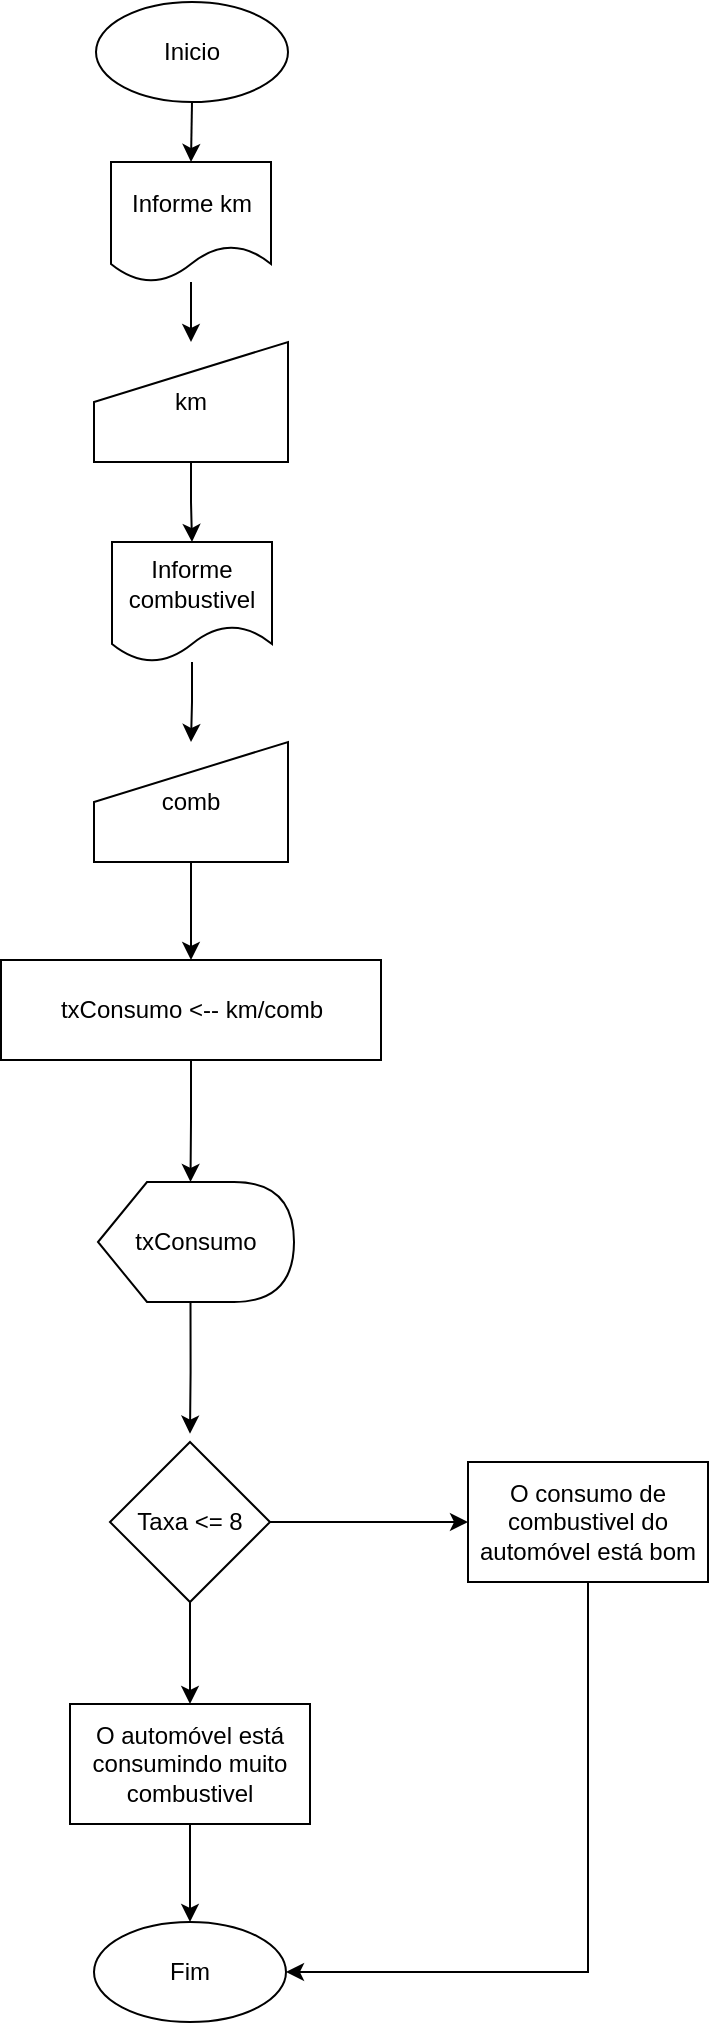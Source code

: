 <mxfile version="24.0.7" type="device">
  <diagram name="Página-1" id="sQQHQKbdMe0pKAzqPIBY">
    <mxGraphModel dx="1061" dy="550" grid="1" gridSize="10" guides="1" tooltips="1" connect="1" arrows="1" fold="1" page="1" pageScale="1" pageWidth="827" pageHeight="1169" math="0" shadow="0">
      <root>
        <mxCell id="0" />
        <mxCell id="1" parent="0" />
        <mxCell id="y2IHZQw9fiN1aoQCvNJs-1" style="edgeStyle=orthogonalEdgeStyle;rounded=0;orthogonalLoop=1;jettySize=auto;html=1;exitX=0.5;exitY=1;exitDx=0;exitDy=0;entryX=0.5;entryY=0;entryDx=0;entryDy=0;" edge="1" parent="1" source="y2IHZQw9fiN1aoQCvNJs-2" target="y2IHZQw9fiN1aoQCvNJs-7">
          <mxGeometry relative="1" as="geometry" />
        </mxCell>
        <mxCell id="y2IHZQw9fiN1aoQCvNJs-2" value="Inicio" style="ellipse;whiteSpace=wrap;html=1;" vertex="1" parent="1">
          <mxGeometry x="354" y="29" width="96" height="50" as="geometry" />
        </mxCell>
        <mxCell id="y2IHZQw9fiN1aoQCvNJs-19" style="edgeStyle=orthogonalEdgeStyle;rounded=0;orthogonalLoop=1;jettySize=auto;html=1;exitX=0.5;exitY=1;exitDx=0;exitDy=0;entryX=0.5;entryY=0;entryDx=0;entryDy=0;" edge="1" parent="1" source="y2IHZQw9fiN1aoQCvNJs-4" target="y2IHZQw9fiN1aoQCvNJs-12">
          <mxGeometry relative="1" as="geometry" />
        </mxCell>
        <mxCell id="y2IHZQw9fiN1aoQCvNJs-4" value="km&lt;div&gt;&lt;/div&gt;" style="shape=manualInput;whiteSpace=wrap;html=1;" vertex="1" parent="1">
          <mxGeometry x="353" y="199" width="97" height="60" as="geometry" />
        </mxCell>
        <mxCell id="y2IHZQw9fiN1aoQCvNJs-5" value="txConsumo &amp;lt;-- km/comb" style="rounded=0;whiteSpace=wrap;html=1;" vertex="1" parent="1">
          <mxGeometry x="306.5" y="508" width="190" height="50" as="geometry" />
        </mxCell>
        <mxCell id="y2IHZQw9fiN1aoQCvNJs-18" style="edgeStyle=orthogonalEdgeStyle;rounded=0;orthogonalLoop=1;jettySize=auto;html=1;entryX=0.5;entryY=0;entryDx=0;entryDy=0;" edge="1" parent="1" source="y2IHZQw9fiN1aoQCvNJs-7" target="y2IHZQw9fiN1aoQCvNJs-4">
          <mxGeometry relative="1" as="geometry" />
        </mxCell>
        <mxCell id="y2IHZQw9fiN1aoQCvNJs-7" value="Informe km" style="shape=document;whiteSpace=wrap;html=1;boundedLbl=1;" vertex="1" parent="1">
          <mxGeometry x="361.5" y="109" width="80" height="60" as="geometry" />
        </mxCell>
        <mxCell id="y2IHZQw9fiN1aoQCvNJs-9" value="txConsumo" style="shape=display;whiteSpace=wrap;html=1;" vertex="1" parent="1">
          <mxGeometry x="355" y="619" width="98" height="60" as="geometry" />
        </mxCell>
        <mxCell id="y2IHZQw9fiN1aoQCvNJs-10" style="edgeStyle=orthogonalEdgeStyle;rounded=0;orthogonalLoop=1;jettySize=auto;html=1;exitX=0.5;exitY=1;exitDx=0;exitDy=0;entryX=0;entryY=0;entryDx=46.25;entryDy=0;entryPerimeter=0;" edge="1" parent="1" source="y2IHZQw9fiN1aoQCvNJs-5" target="y2IHZQw9fiN1aoQCvNJs-9">
          <mxGeometry relative="1" as="geometry" />
        </mxCell>
        <mxCell id="y2IHZQw9fiN1aoQCvNJs-11" value="Fim" style="ellipse;whiteSpace=wrap;html=1;" vertex="1" parent="1">
          <mxGeometry x="353" y="989" width="96" height="50" as="geometry" />
        </mxCell>
        <mxCell id="y2IHZQw9fiN1aoQCvNJs-20" style="edgeStyle=orthogonalEdgeStyle;rounded=0;orthogonalLoop=1;jettySize=auto;html=1;entryX=0.5;entryY=0;entryDx=0;entryDy=0;" edge="1" parent="1" source="y2IHZQw9fiN1aoQCvNJs-12" target="y2IHZQw9fiN1aoQCvNJs-14">
          <mxGeometry relative="1" as="geometry" />
        </mxCell>
        <mxCell id="y2IHZQw9fiN1aoQCvNJs-12" value="Informe combustivel" style="shape=document;whiteSpace=wrap;html=1;boundedLbl=1;" vertex="1" parent="1">
          <mxGeometry x="362" y="299" width="80" height="60" as="geometry" />
        </mxCell>
        <mxCell id="y2IHZQw9fiN1aoQCvNJs-21" style="edgeStyle=orthogonalEdgeStyle;rounded=0;orthogonalLoop=1;jettySize=auto;html=1;exitX=0.5;exitY=1;exitDx=0;exitDy=0;entryX=0.5;entryY=0;entryDx=0;entryDy=0;" edge="1" parent="1" source="y2IHZQw9fiN1aoQCvNJs-14" target="y2IHZQw9fiN1aoQCvNJs-5">
          <mxGeometry relative="1" as="geometry" />
        </mxCell>
        <mxCell id="y2IHZQw9fiN1aoQCvNJs-14" value="comb&lt;div&gt;&lt;/div&gt;" style="shape=manualInput;whiteSpace=wrap;html=1;" vertex="1" parent="1">
          <mxGeometry x="353" y="399" width="97" height="60" as="geometry" />
        </mxCell>
        <mxCell id="y2IHZQw9fiN1aoQCvNJs-26" style="edgeStyle=orthogonalEdgeStyle;rounded=0;orthogonalLoop=1;jettySize=auto;html=1;exitX=1;exitY=0.5;exitDx=0;exitDy=0;entryX=0;entryY=0.5;entryDx=0;entryDy=0;" edge="1" parent="1" source="y2IHZQw9fiN1aoQCvNJs-22" target="y2IHZQw9fiN1aoQCvNJs-25">
          <mxGeometry relative="1" as="geometry" />
        </mxCell>
        <mxCell id="y2IHZQw9fiN1aoQCvNJs-29" style="edgeStyle=orthogonalEdgeStyle;rounded=0;orthogonalLoop=1;jettySize=auto;html=1;exitX=0.5;exitY=1;exitDx=0;exitDy=0;entryX=0.5;entryY=0;entryDx=0;entryDy=0;" edge="1" parent="1" source="y2IHZQw9fiN1aoQCvNJs-22" target="y2IHZQw9fiN1aoQCvNJs-24">
          <mxGeometry relative="1" as="geometry" />
        </mxCell>
        <mxCell id="y2IHZQw9fiN1aoQCvNJs-22" value="Taxa &amp;lt;= 8" style="rhombus;whiteSpace=wrap;html=1;" vertex="1" parent="1">
          <mxGeometry x="361" y="749" width="80" height="80" as="geometry" />
        </mxCell>
        <mxCell id="y2IHZQw9fiN1aoQCvNJs-23" style="edgeStyle=orthogonalEdgeStyle;rounded=0;orthogonalLoop=1;jettySize=auto;html=1;exitX=0;exitY=0;exitDx=46.25;exitDy=60;exitPerimeter=0;entryX=0.5;entryY=-0.052;entryDx=0;entryDy=0;entryPerimeter=0;" edge="1" parent="1" source="y2IHZQw9fiN1aoQCvNJs-9" target="y2IHZQw9fiN1aoQCvNJs-22">
          <mxGeometry relative="1" as="geometry" />
        </mxCell>
        <mxCell id="y2IHZQw9fiN1aoQCvNJs-28" style="edgeStyle=orthogonalEdgeStyle;rounded=0;orthogonalLoop=1;jettySize=auto;html=1;exitX=0.5;exitY=1;exitDx=0;exitDy=0;entryX=0.5;entryY=0;entryDx=0;entryDy=0;" edge="1" parent="1" source="y2IHZQw9fiN1aoQCvNJs-24" target="y2IHZQw9fiN1aoQCvNJs-11">
          <mxGeometry relative="1" as="geometry" />
        </mxCell>
        <mxCell id="y2IHZQw9fiN1aoQCvNJs-24" value="O automóvel está consumindo muito combustivel" style="rounded=0;whiteSpace=wrap;html=1;" vertex="1" parent="1">
          <mxGeometry x="341" y="880" width="120" height="60" as="geometry" />
        </mxCell>
        <mxCell id="y2IHZQw9fiN1aoQCvNJs-30" style="edgeStyle=orthogonalEdgeStyle;rounded=0;orthogonalLoop=1;jettySize=auto;html=1;exitX=0.5;exitY=1;exitDx=0;exitDy=0;entryX=1;entryY=0.5;entryDx=0;entryDy=0;" edge="1" parent="1" source="y2IHZQw9fiN1aoQCvNJs-25" target="y2IHZQw9fiN1aoQCvNJs-11">
          <mxGeometry relative="1" as="geometry" />
        </mxCell>
        <mxCell id="y2IHZQw9fiN1aoQCvNJs-25" value="O consumo de combustivel do automóvel está bom" style="rounded=0;whiteSpace=wrap;html=1;" vertex="1" parent="1">
          <mxGeometry x="540" y="759" width="120" height="60" as="geometry" />
        </mxCell>
      </root>
    </mxGraphModel>
  </diagram>
</mxfile>
